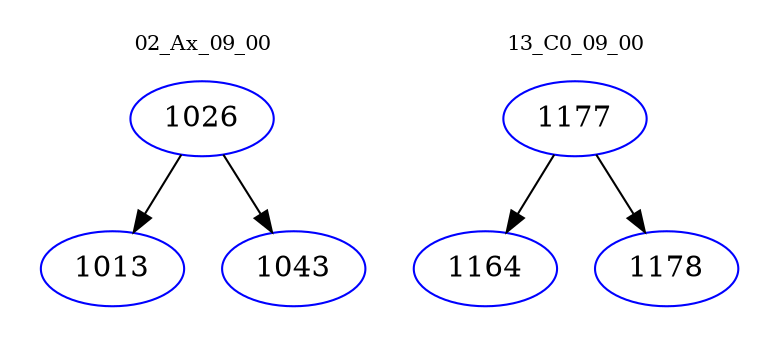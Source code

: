 digraph{
subgraph cluster_0 {
color = white
label = "02_Ax_09_00";
fontsize=10;
T0_1026 [label="1026", color="blue"]
T0_1026 -> T0_1013 [color="black"]
T0_1013 [label="1013", color="blue"]
T0_1026 -> T0_1043 [color="black"]
T0_1043 [label="1043", color="blue"]
}
subgraph cluster_1 {
color = white
label = "13_C0_09_00";
fontsize=10;
T1_1177 [label="1177", color="blue"]
T1_1177 -> T1_1164 [color="black"]
T1_1164 [label="1164", color="blue"]
T1_1177 -> T1_1178 [color="black"]
T1_1178 [label="1178", color="blue"]
}
}
